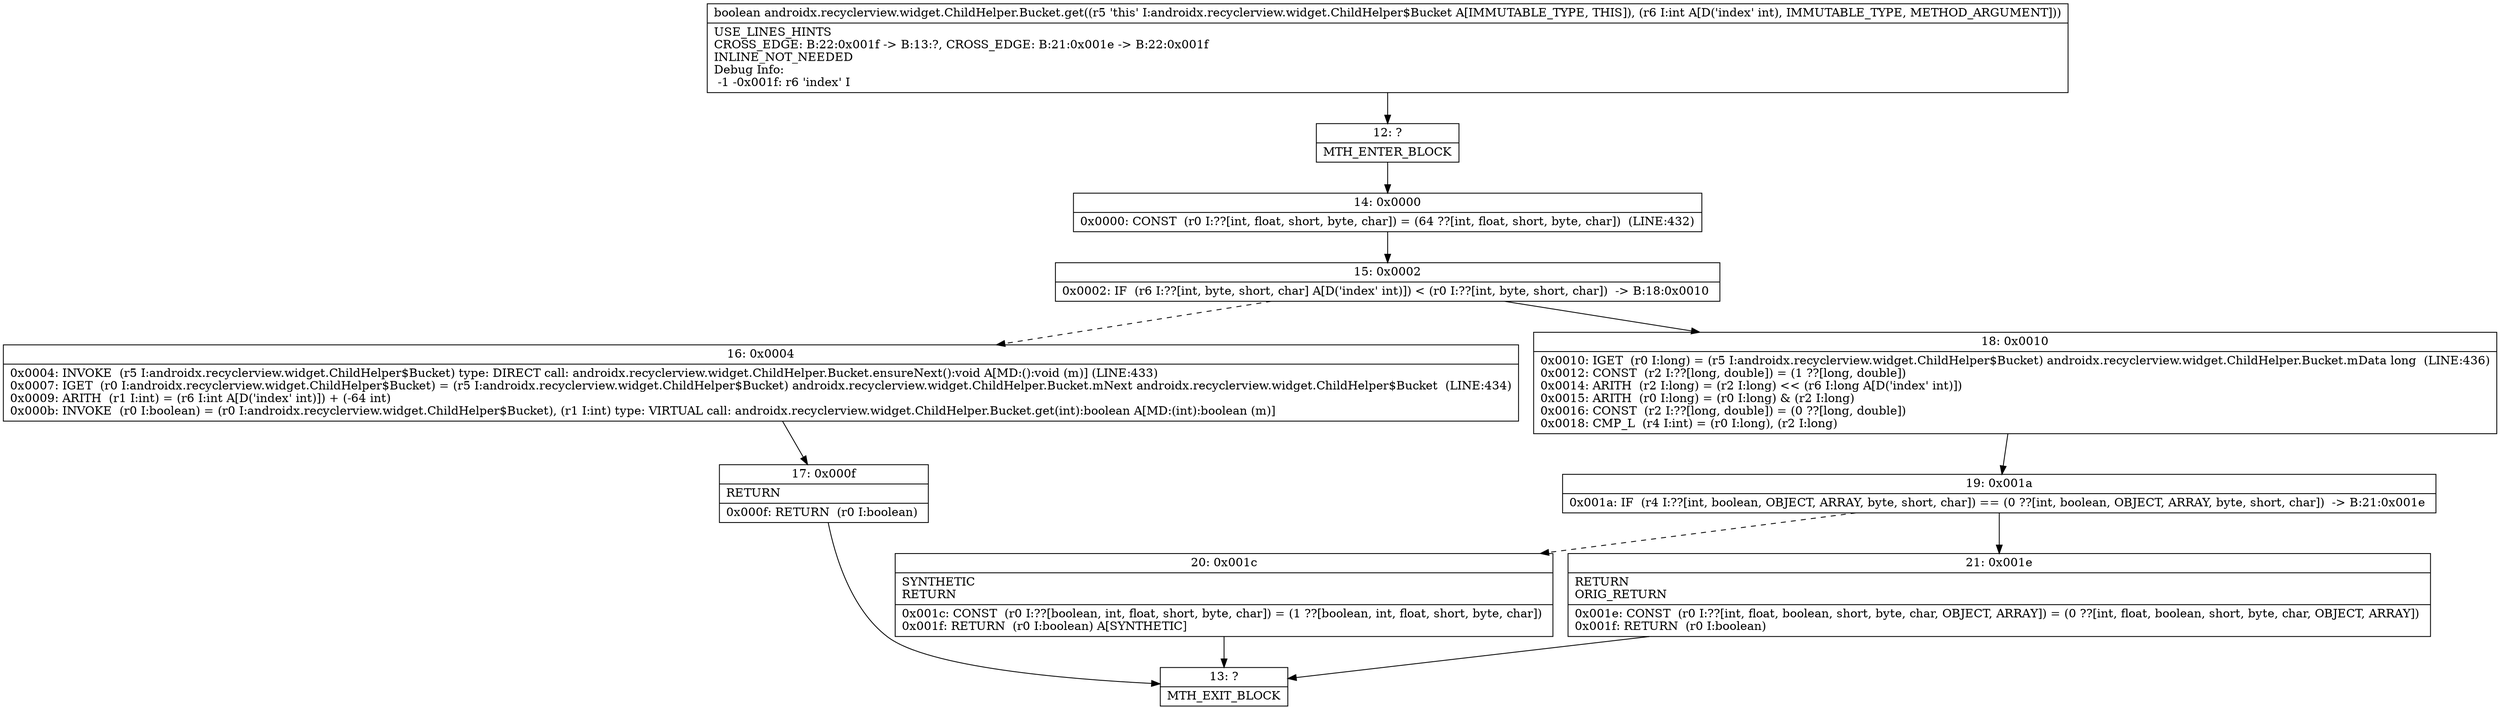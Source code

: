 digraph "CFG forandroidx.recyclerview.widget.ChildHelper.Bucket.get(I)Z" {
Node_12 [shape=record,label="{12\:\ ?|MTH_ENTER_BLOCK\l}"];
Node_14 [shape=record,label="{14\:\ 0x0000|0x0000: CONST  (r0 I:??[int, float, short, byte, char]) = (64 ??[int, float, short, byte, char])  (LINE:432)\l}"];
Node_15 [shape=record,label="{15\:\ 0x0002|0x0002: IF  (r6 I:??[int, byte, short, char] A[D('index' int)]) \< (r0 I:??[int, byte, short, char])  \-\> B:18:0x0010 \l}"];
Node_16 [shape=record,label="{16\:\ 0x0004|0x0004: INVOKE  (r5 I:androidx.recyclerview.widget.ChildHelper$Bucket) type: DIRECT call: androidx.recyclerview.widget.ChildHelper.Bucket.ensureNext():void A[MD:():void (m)] (LINE:433)\l0x0007: IGET  (r0 I:androidx.recyclerview.widget.ChildHelper$Bucket) = (r5 I:androidx.recyclerview.widget.ChildHelper$Bucket) androidx.recyclerview.widget.ChildHelper.Bucket.mNext androidx.recyclerview.widget.ChildHelper$Bucket  (LINE:434)\l0x0009: ARITH  (r1 I:int) = (r6 I:int A[D('index' int)]) + (\-64 int) \l0x000b: INVOKE  (r0 I:boolean) = (r0 I:androidx.recyclerview.widget.ChildHelper$Bucket), (r1 I:int) type: VIRTUAL call: androidx.recyclerview.widget.ChildHelper.Bucket.get(int):boolean A[MD:(int):boolean (m)]\l}"];
Node_17 [shape=record,label="{17\:\ 0x000f|RETURN\l|0x000f: RETURN  (r0 I:boolean) \l}"];
Node_13 [shape=record,label="{13\:\ ?|MTH_EXIT_BLOCK\l}"];
Node_18 [shape=record,label="{18\:\ 0x0010|0x0010: IGET  (r0 I:long) = (r5 I:androidx.recyclerview.widget.ChildHelper$Bucket) androidx.recyclerview.widget.ChildHelper.Bucket.mData long  (LINE:436)\l0x0012: CONST  (r2 I:??[long, double]) = (1 ??[long, double]) \l0x0014: ARITH  (r2 I:long) = (r2 I:long) \<\< (r6 I:long A[D('index' int)]) \l0x0015: ARITH  (r0 I:long) = (r0 I:long) & (r2 I:long) \l0x0016: CONST  (r2 I:??[long, double]) = (0 ??[long, double]) \l0x0018: CMP_L  (r4 I:int) = (r0 I:long), (r2 I:long) \l}"];
Node_19 [shape=record,label="{19\:\ 0x001a|0x001a: IF  (r4 I:??[int, boolean, OBJECT, ARRAY, byte, short, char]) == (0 ??[int, boolean, OBJECT, ARRAY, byte, short, char])  \-\> B:21:0x001e \l}"];
Node_20 [shape=record,label="{20\:\ 0x001c|SYNTHETIC\lRETURN\l|0x001c: CONST  (r0 I:??[boolean, int, float, short, byte, char]) = (1 ??[boolean, int, float, short, byte, char]) \l0x001f: RETURN  (r0 I:boolean) A[SYNTHETIC]\l}"];
Node_21 [shape=record,label="{21\:\ 0x001e|RETURN\lORIG_RETURN\l|0x001e: CONST  (r0 I:??[int, float, boolean, short, byte, char, OBJECT, ARRAY]) = (0 ??[int, float, boolean, short, byte, char, OBJECT, ARRAY]) \l0x001f: RETURN  (r0 I:boolean) \l}"];
MethodNode[shape=record,label="{boolean androidx.recyclerview.widget.ChildHelper.Bucket.get((r5 'this' I:androidx.recyclerview.widget.ChildHelper$Bucket A[IMMUTABLE_TYPE, THIS]), (r6 I:int A[D('index' int), IMMUTABLE_TYPE, METHOD_ARGUMENT]))  | USE_LINES_HINTS\lCROSS_EDGE: B:22:0x001f \-\> B:13:?, CROSS_EDGE: B:21:0x001e \-\> B:22:0x001f\lINLINE_NOT_NEEDED\lDebug Info:\l  \-1 \-0x001f: r6 'index' I\l}"];
MethodNode -> Node_12;Node_12 -> Node_14;
Node_14 -> Node_15;
Node_15 -> Node_16[style=dashed];
Node_15 -> Node_18;
Node_16 -> Node_17;
Node_17 -> Node_13;
Node_18 -> Node_19;
Node_19 -> Node_20[style=dashed];
Node_19 -> Node_21;
Node_20 -> Node_13;
Node_21 -> Node_13;
}

